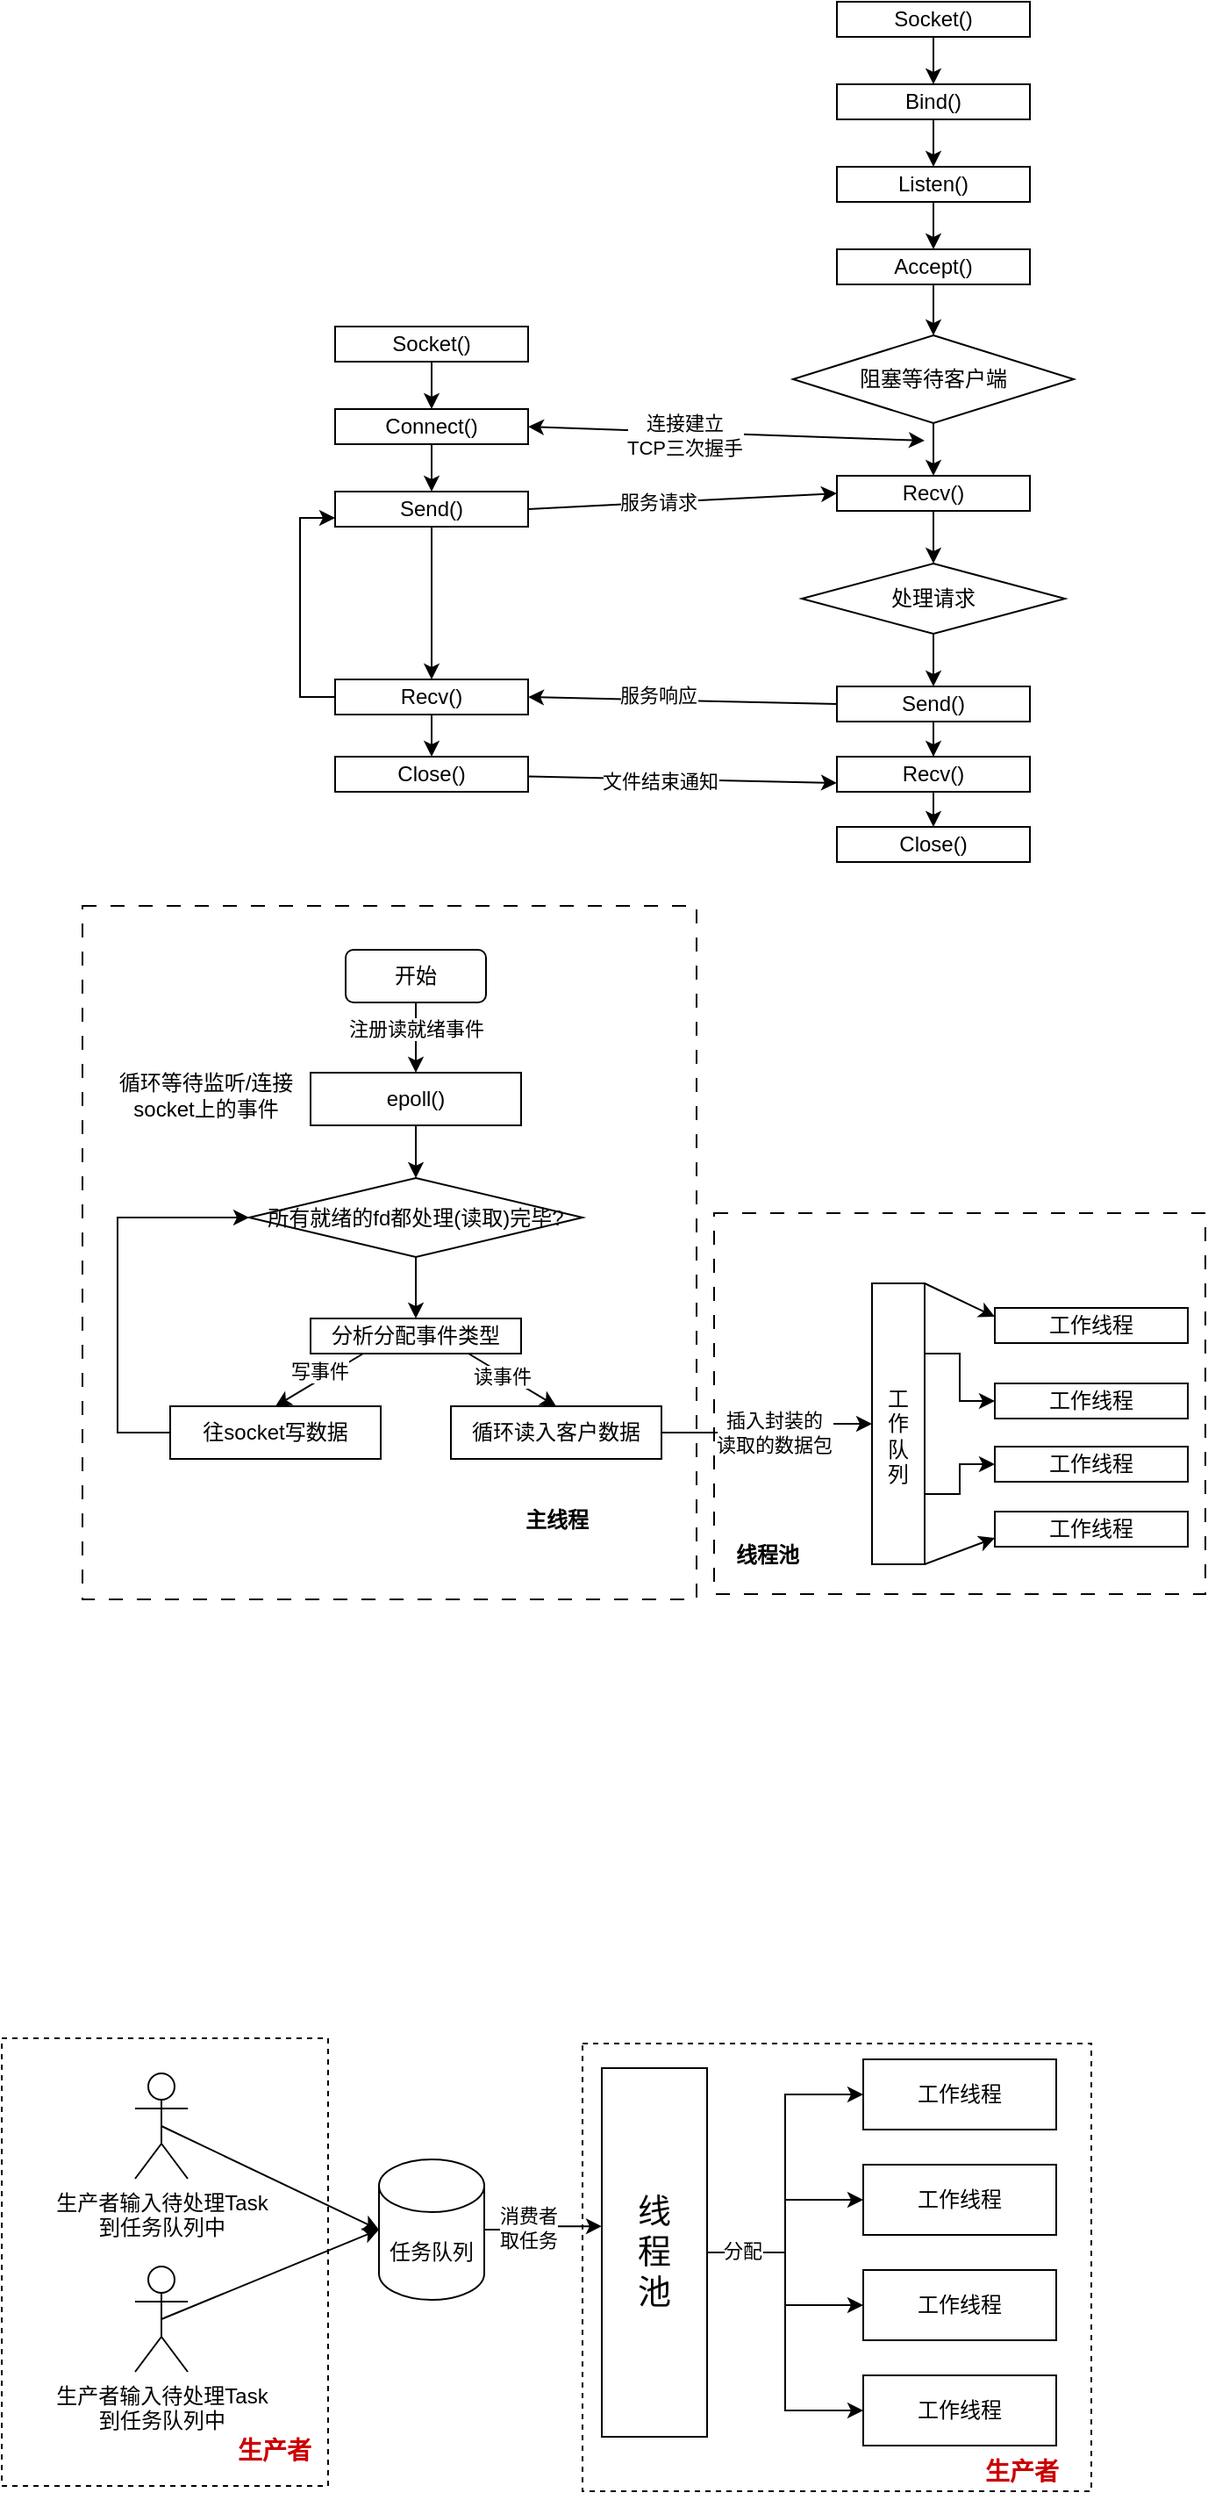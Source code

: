 <mxfile version="23.1.2" type="github">
  <diagram name="第 1 页" id="1_HqDCQ-dHmruRY8cEo1">
    <mxGraphModel dx="1042" dy="543" grid="1" gridSize="10" guides="1" tooltips="1" connect="1" arrows="1" fold="1" page="1" pageScale="1" pageWidth="827" pageHeight="1169" math="0" shadow="0">
      <root>
        <mxCell id="0" />
        <mxCell id="1" parent="0" />
        <mxCell id="-SEWYiFgOWvP7asbk5Ls-24" value="" style="rounded=0;whiteSpace=wrap;html=1;dashed=1;" vertex="1" parent="1">
          <mxGeometry x="355" y="1233" width="290" height="255" as="geometry" />
        </mxCell>
        <mxCell id="-SEWYiFgOWvP7asbk5Ls-22" value="" style="rounded=0;whiteSpace=wrap;html=1;dashed=1;" vertex="1" parent="1">
          <mxGeometry x="24" y="1230" width="186" height="255" as="geometry" />
        </mxCell>
        <mxCell id="m4xQPMhim5gjdKh0QAaY-30" value="" style="rounded=0;whiteSpace=wrap;html=1;dashed=1;dashPattern=8 8;" parent="1" vertex="1">
          <mxGeometry x="430" y="760" width="280" height="217" as="geometry" />
        </mxCell>
        <mxCell id="m4xQPMhim5gjdKh0QAaY-28" value="" style="rounded=0;whiteSpace=wrap;html=1;strokeColor=default;dashed=1;dashPattern=8 8;" parent="1" vertex="1">
          <mxGeometry x="70" y="585" width="350" height="395" as="geometry" />
        </mxCell>
        <mxCell id="DKz1Kuc2ZKXOYus95oos-3" value="" style="edgeStyle=orthogonalEdgeStyle;rounded=0;orthogonalLoop=1;jettySize=auto;html=1;" parent="1" source="DKz1Kuc2ZKXOYus95oos-1" target="DKz1Kuc2ZKXOYus95oos-2" edge="1">
          <mxGeometry relative="1" as="geometry" />
        </mxCell>
        <mxCell id="DKz1Kuc2ZKXOYus95oos-1" value="Socket()" style="rounded=0;whiteSpace=wrap;html=1;" parent="1" vertex="1">
          <mxGeometry x="500" y="70" width="110" height="20" as="geometry" />
        </mxCell>
        <mxCell id="DKz1Kuc2ZKXOYus95oos-5" value="" style="edgeStyle=orthogonalEdgeStyle;rounded=0;orthogonalLoop=1;jettySize=auto;html=1;" parent="1" source="DKz1Kuc2ZKXOYus95oos-2" target="DKz1Kuc2ZKXOYus95oos-4" edge="1">
          <mxGeometry relative="1" as="geometry" />
        </mxCell>
        <mxCell id="DKz1Kuc2ZKXOYus95oos-2" value="Bind()" style="rounded=0;whiteSpace=wrap;html=1;" parent="1" vertex="1">
          <mxGeometry x="500" y="117" width="110" height="20" as="geometry" />
        </mxCell>
        <mxCell id="DKz1Kuc2ZKXOYus95oos-7" value="" style="edgeStyle=orthogonalEdgeStyle;rounded=0;orthogonalLoop=1;jettySize=auto;html=1;" parent="1" source="DKz1Kuc2ZKXOYus95oos-4" target="DKz1Kuc2ZKXOYus95oos-6" edge="1">
          <mxGeometry relative="1" as="geometry" />
        </mxCell>
        <mxCell id="DKz1Kuc2ZKXOYus95oos-4" value="Listen()" style="rounded=0;whiteSpace=wrap;html=1;" parent="1" vertex="1">
          <mxGeometry x="500" y="164" width="110" height="20" as="geometry" />
        </mxCell>
        <mxCell id="DKz1Kuc2ZKXOYus95oos-9" value="" style="edgeStyle=orthogonalEdgeStyle;rounded=0;orthogonalLoop=1;jettySize=auto;html=1;" parent="1" source="DKz1Kuc2ZKXOYus95oos-6" target="DKz1Kuc2ZKXOYus95oos-8" edge="1">
          <mxGeometry relative="1" as="geometry" />
        </mxCell>
        <mxCell id="DKz1Kuc2ZKXOYus95oos-6" value="Accept()" style="rounded=0;whiteSpace=wrap;html=1;" parent="1" vertex="1">
          <mxGeometry x="500" y="211" width="110" height="20" as="geometry" />
        </mxCell>
        <mxCell id="DKz1Kuc2ZKXOYus95oos-11" value="" style="edgeStyle=orthogonalEdgeStyle;rounded=0;orthogonalLoop=1;jettySize=auto;html=1;" parent="1" source="DKz1Kuc2ZKXOYus95oos-8" target="DKz1Kuc2ZKXOYus95oos-10" edge="1">
          <mxGeometry relative="1" as="geometry" />
        </mxCell>
        <mxCell id="DKz1Kuc2ZKXOYus95oos-8" value="阻塞等待客户端" style="rhombus;whiteSpace=wrap;html=1;" parent="1" vertex="1">
          <mxGeometry x="475" y="260" width="160" height="50" as="geometry" />
        </mxCell>
        <mxCell id="DKz1Kuc2ZKXOYus95oos-17" value="" style="edgeStyle=orthogonalEdgeStyle;rounded=0;orthogonalLoop=1;jettySize=auto;html=1;" parent="1" source="DKz1Kuc2ZKXOYus95oos-10" target="DKz1Kuc2ZKXOYus95oos-16" edge="1">
          <mxGeometry relative="1" as="geometry" />
        </mxCell>
        <mxCell id="DKz1Kuc2ZKXOYus95oos-10" value="Recv()" style="whiteSpace=wrap;html=1;" parent="1" vertex="1">
          <mxGeometry x="500" y="340" width="110" height="20" as="geometry" />
        </mxCell>
        <mxCell id="DKz1Kuc2ZKXOYus95oos-22" style="edgeStyle=orthogonalEdgeStyle;rounded=0;orthogonalLoop=1;jettySize=auto;html=1;exitX=0.5;exitY=1;exitDx=0;exitDy=0;entryX=0.5;entryY=0;entryDx=0;entryDy=0;" parent="1" source="DKz1Kuc2ZKXOYus95oos-16" target="DKz1Kuc2ZKXOYus95oos-19" edge="1">
          <mxGeometry relative="1" as="geometry" />
        </mxCell>
        <mxCell id="DKz1Kuc2ZKXOYus95oos-16" value="处理请求" style="rhombus;whiteSpace=wrap;html=1;" parent="1" vertex="1">
          <mxGeometry x="480" y="390" width="150" height="40" as="geometry" />
        </mxCell>
        <mxCell id="DKz1Kuc2ZKXOYus95oos-18" value="" style="edgeStyle=orthogonalEdgeStyle;rounded=0;orthogonalLoop=1;jettySize=auto;html=1;" parent="1" source="DKz1Kuc2ZKXOYus95oos-19" target="DKz1Kuc2ZKXOYus95oos-20" edge="1">
          <mxGeometry relative="1" as="geometry" />
        </mxCell>
        <mxCell id="DKz1Kuc2ZKXOYus95oos-40" style="rounded=0;orthogonalLoop=1;jettySize=auto;html=1;exitX=0;exitY=0.5;exitDx=0;exitDy=0;entryX=1;entryY=0.5;entryDx=0;entryDy=0;" parent="1" source="DKz1Kuc2ZKXOYus95oos-19" target="DKz1Kuc2ZKXOYus95oos-30" edge="1">
          <mxGeometry relative="1" as="geometry" />
        </mxCell>
        <mxCell id="DKz1Kuc2ZKXOYus95oos-41" value="服务响应" style="edgeLabel;html=1;align=center;verticalAlign=middle;resizable=0;points=[];" parent="DKz1Kuc2ZKXOYus95oos-40" vertex="1" connectable="0">
          <mxGeometry x="0.157" y="-3" relative="1" as="geometry">
            <mxPoint as="offset" />
          </mxGeometry>
        </mxCell>
        <mxCell id="DKz1Kuc2ZKXOYus95oos-19" value="Send()" style="whiteSpace=wrap;html=1;" parent="1" vertex="1">
          <mxGeometry x="500" y="460" width="110" height="20" as="geometry" />
        </mxCell>
        <mxCell id="DKz1Kuc2ZKXOYus95oos-34" style="edgeStyle=orthogonalEdgeStyle;rounded=0;orthogonalLoop=1;jettySize=auto;html=1;exitX=0.5;exitY=1;exitDx=0;exitDy=0;entryX=0.5;entryY=0;entryDx=0;entryDy=0;" parent="1" source="DKz1Kuc2ZKXOYus95oos-20" target="DKz1Kuc2ZKXOYus95oos-33" edge="1">
          <mxGeometry relative="1" as="geometry" />
        </mxCell>
        <mxCell id="DKz1Kuc2ZKXOYus95oos-20" value="Recv()" style="whiteSpace=wrap;html=1;" parent="1" vertex="1">
          <mxGeometry x="500" y="500" width="110" height="20" as="geometry" />
        </mxCell>
        <mxCell id="DKz1Kuc2ZKXOYus95oos-23" value="" style="edgeStyle=orthogonalEdgeStyle;rounded=0;orthogonalLoop=1;jettySize=auto;html=1;" parent="1" source="DKz1Kuc2ZKXOYus95oos-24" target="DKz1Kuc2ZKXOYus95oos-26" edge="1">
          <mxGeometry relative="1" as="geometry" />
        </mxCell>
        <mxCell id="DKz1Kuc2ZKXOYus95oos-24" value="Socket()" style="rounded=0;whiteSpace=wrap;html=1;" parent="1" vertex="1">
          <mxGeometry x="214" y="255" width="110" height="20" as="geometry" />
        </mxCell>
        <mxCell id="DKz1Kuc2ZKXOYus95oos-25" value="" style="edgeStyle=orthogonalEdgeStyle;rounded=0;orthogonalLoop=1;jettySize=auto;html=1;" parent="1" source="DKz1Kuc2ZKXOYus95oos-26" target="DKz1Kuc2ZKXOYus95oos-28" edge="1">
          <mxGeometry relative="1" as="geometry" />
        </mxCell>
        <mxCell id="DKz1Kuc2ZKXOYus95oos-36" style="rounded=0;orthogonalLoop=1;jettySize=auto;html=1;exitX=1;exitY=0.5;exitDx=0;exitDy=0;startArrow=classic;startFill=1;" parent="1" source="DKz1Kuc2ZKXOYus95oos-26" edge="1">
          <mxGeometry relative="1" as="geometry">
            <mxPoint x="550" y="320" as="targetPoint" />
          </mxGeometry>
        </mxCell>
        <mxCell id="DKz1Kuc2ZKXOYus95oos-37" value="连接建立&lt;br&gt;TCP三次握手" style="edgeLabel;html=1;align=center;verticalAlign=middle;resizable=0;points=[];" parent="DKz1Kuc2ZKXOYus95oos-36" vertex="1" connectable="0">
          <mxGeometry x="-0.216" y="-2" relative="1" as="geometry">
            <mxPoint as="offset" />
          </mxGeometry>
        </mxCell>
        <mxCell id="DKz1Kuc2ZKXOYus95oos-26" value="Connect()" style="rounded=0;whiteSpace=wrap;html=1;" parent="1" vertex="1">
          <mxGeometry x="214" y="302" width="110" height="20" as="geometry" />
        </mxCell>
        <mxCell id="DKz1Kuc2ZKXOYus95oos-27" value="" style="edgeStyle=orthogonalEdgeStyle;rounded=0;orthogonalLoop=1;jettySize=auto;html=1;" parent="1" source="DKz1Kuc2ZKXOYus95oos-28" target="DKz1Kuc2ZKXOYus95oos-30" edge="1">
          <mxGeometry relative="1" as="geometry" />
        </mxCell>
        <mxCell id="DKz1Kuc2ZKXOYus95oos-38" style="rounded=0;orthogonalLoop=1;jettySize=auto;html=1;exitX=1;exitY=0.5;exitDx=0;exitDy=0;entryX=0;entryY=0.5;entryDx=0;entryDy=0;" parent="1" source="DKz1Kuc2ZKXOYus95oos-28" target="DKz1Kuc2ZKXOYus95oos-10" edge="1">
          <mxGeometry relative="1" as="geometry" />
        </mxCell>
        <mxCell id="DKz1Kuc2ZKXOYus95oos-39" value="服务请求" style="edgeLabel;html=1;align=center;verticalAlign=middle;resizable=0;points=[];" parent="DKz1Kuc2ZKXOYus95oos-38" vertex="1" connectable="0">
          <mxGeometry x="-0.165" relative="1" as="geometry">
            <mxPoint as="offset" />
          </mxGeometry>
        </mxCell>
        <mxCell id="DKz1Kuc2ZKXOYus95oos-28" value="Send()" style="rounded=0;whiteSpace=wrap;html=1;" parent="1" vertex="1">
          <mxGeometry x="214" y="349" width="110" height="20" as="geometry" />
        </mxCell>
        <mxCell id="DKz1Kuc2ZKXOYus95oos-29" value="" style="edgeStyle=orthogonalEdgeStyle;rounded=0;orthogonalLoop=1;jettySize=auto;html=1;entryX=0.5;entryY=0;entryDx=0;entryDy=0;" parent="1" source="DKz1Kuc2ZKXOYus95oos-30" target="DKz1Kuc2ZKXOYus95oos-31" edge="1">
          <mxGeometry relative="1" as="geometry">
            <mxPoint x="269" y="505" as="targetPoint" />
          </mxGeometry>
        </mxCell>
        <mxCell id="DKz1Kuc2ZKXOYus95oos-35" style="edgeStyle=orthogonalEdgeStyle;rounded=0;orthogonalLoop=1;jettySize=auto;html=1;exitX=0;exitY=0.5;exitDx=0;exitDy=0;entryX=0;entryY=0.75;entryDx=0;entryDy=0;" parent="1" source="DKz1Kuc2ZKXOYus95oos-30" target="DKz1Kuc2ZKXOYus95oos-28" edge="1">
          <mxGeometry relative="1" as="geometry" />
        </mxCell>
        <mxCell id="DKz1Kuc2ZKXOYus95oos-30" value="Recv()" style="rounded=0;whiteSpace=wrap;html=1;" parent="1" vertex="1">
          <mxGeometry x="214" y="456" width="110" height="20" as="geometry" />
        </mxCell>
        <mxCell id="DKz1Kuc2ZKXOYus95oos-42" style="rounded=0;orthogonalLoop=1;jettySize=auto;html=1;entryX=0;entryY=0.75;entryDx=0;entryDy=0;" parent="1" source="DKz1Kuc2ZKXOYus95oos-31" target="DKz1Kuc2ZKXOYus95oos-20" edge="1">
          <mxGeometry relative="1" as="geometry" />
        </mxCell>
        <mxCell id="DKz1Kuc2ZKXOYus95oos-43" value="文件结束通知" style="edgeLabel;html=1;align=center;verticalAlign=middle;resizable=0;points=[];" parent="DKz1Kuc2ZKXOYus95oos-42" vertex="1" connectable="0">
          <mxGeometry x="-0.156" y="-1" relative="1" as="geometry">
            <mxPoint as="offset" />
          </mxGeometry>
        </mxCell>
        <mxCell id="DKz1Kuc2ZKXOYus95oos-31" value="Close()" style="rounded=0;whiteSpace=wrap;html=1;" parent="1" vertex="1">
          <mxGeometry x="214" y="500" width="110" height="20" as="geometry" />
        </mxCell>
        <mxCell id="DKz1Kuc2ZKXOYus95oos-33" value="Close()" style="rounded=0;whiteSpace=wrap;html=1;" parent="1" vertex="1">
          <mxGeometry x="500" y="540" width="110" height="20" as="geometry" />
        </mxCell>
        <mxCell id="m4xQPMhim5gjdKh0QAaY-1" value="" style="edgeStyle=orthogonalEdgeStyle;rounded=0;orthogonalLoop=1;jettySize=auto;html=1;" parent="1" source="DKz1Kuc2ZKXOYus95oos-44" target="DKz1Kuc2ZKXOYus95oos-45" edge="1">
          <mxGeometry relative="1" as="geometry" />
        </mxCell>
        <mxCell id="m4xQPMhim5gjdKh0QAaY-2" value="注册读就绪事件" style="edgeLabel;html=1;align=center;verticalAlign=middle;resizable=0;points=[];" parent="m4xQPMhim5gjdKh0QAaY-1" vertex="1" connectable="0">
          <mxGeometry x="-0.24" relative="1" as="geometry">
            <mxPoint as="offset" />
          </mxGeometry>
        </mxCell>
        <mxCell id="DKz1Kuc2ZKXOYus95oos-44" value="开始" style="rounded=1;whiteSpace=wrap;html=1;" parent="1" vertex="1">
          <mxGeometry x="220" y="610" width="80" height="30" as="geometry" />
        </mxCell>
        <mxCell id="m4xQPMhim5gjdKh0QAaY-5" value="" style="edgeStyle=orthogonalEdgeStyle;rounded=0;orthogonalLoop=1;jettySize=auto;html=1;" parent="1" source="DKz1Kuc2ZKXOYus95oos-45" target="m4xQPMhim5gjdKh0QAaY-4" edge="1">
          <mxGeometry relative="1" as="geometry" />
        </mxCell>
        <mxCell id="DKz1Kuc2ZKXOYus95oos-45" value="epoll()" style="rounded=0;whiteSpace=wrap;html=1;" parent="1" vertex="1">
          <mxGeometry x="200" y="680" width="120" height="30" as="geometry" />
        </mxCell>
        <mxCell id="m4xQPMhim5gjdKh0QAaY-3" value="循环等待监听/连接&lt;br&gt;socket上的事件" style="text;html=1;align=center;verticalAlign=middle;resizable=0;points=[];autosize=1;strokeColor=none;fillColor=none;" parent="1" vertex="1">
          <mxGeometry x="80" y="673" width="120" height="40" as="geometry" />
        </mxCell>
        <mxCell id="m4xQPMhim5gjdKh0QAaY-7" value="" style="edgeStyle=orthogonalEdgeStyle;rounded=0;orthogonalLoop=1;jettySize=auto;html=1;" parent="1" source="m4xQPMhim5gjdKh0QAaY-4" target="m4xQPMhim5gjdKh0QAaY-6" edge="1">
          <mxGeometry relative="1" as="geometry" />
        </mxCell>
        <mxCell id="m4xQPMhim5gjdKh0QAaY-4" value="所有就绪的fd都处理(读取)完毕?" style="rhombus;whiteSpace=wrap;html=1;rounded=0;" parent="1" vertex="1">
          <mxGeometry x="165" y="740" width="190" height="45" as="geometry" />
        </mxCell>
        <mxCell id="m4xQPMhim5gjdKh0QAaY-11" style="rounded=0;orthogonalLoop=1;jettySize=auto;html=1;exitX=0.25;exitY=1;exitDx=0;exitDy=0;entryX=0.5;entryY=0;entryDx=0;entryDy=0;" parent="1" source="m4xQPMhim5gjdKh0QAaY-6" target="m4xQPMhim5gjdKh0QAaY-8" edge="1">
          <mxGeometry relative="1" as="geometry" />
        </mxCell>
        <mxCell id="m4xQPMhim5gjdKh0QAaY-13" value="写事件" style="edgeLabel;html=1;align=center;verticalAlign=middle;resizable=0;points=[];" parent="m4xQPMhim5gjdKh0QAaY-11" vertex="1" connectable="0">
          <mxGeometry x="-0.132" y="-4" relative="1" as="geometry">
            <mxPoint x="-1" as="offset" />
          </mxGeometry>
        </mxCell>
        <mxCell id="m4xQPMhim5gjdKh0QAaY-12" style="rounded=0;orthogonalLoop=1;jettySize=auto;html=1;exitX=0.75;exitY=1;exitDx=0;exitDy=0;entryX=0.5;entryY=0;entryDx=0;entryDy=0;" parent="1" source="m4xQPMhim5gjdKh0QAaY-6" target="m4xQPMhim5gjdKh0QAaY-9" edge="1">
          <mxGeometry relative="1" as="geometry" />
        </mxCell>
        <mxCell id="m4xQPMhim5gjdKh0QAaY-14" value="读事件" style="edgeLabel;html=1;align=center;verticalAlign=middle;resizable=0;points=[];" parent="m4xQPMhim5gjdKh0QAaY-12" vertex="1" connectable="0">
          <mxGeometry x="-0.226" y="-1" relative="1" as="geometry">
            <mxPoint as="offset" />
          </mxGeometry>
        </mxCell>
        <mxCell id="m4xQPMhim5gjdKh0QAaY-6" value="分析分配事件类型" style="whiteSpace=wrap;html=1;rounded=0;" parent="1" vertex="1">
          <mxGeometry x="200" y="820" width="120" height="20" as="geometry" />
        </mxCell>
        <mxCell id="m4xQPMhim5gjdKh0QAaY-10" style="edgeStyle=orthogonalEdgeStyle;rounded=0;orthogonalLoop=1;jettySize=auto;html=1;entryX=0;entryY=0.5;entryDx=0;entryDy=0;" parent="1" source="m4xQPMhim5gjdKh0QAaY-8" target="m4xQPMhim5gjdKh0QAaY-4" edge="1">
          <mxGeometry relative="1" as="geometry">
            <Array as="points">
              <mxPoint x="90" y="885" />
              <mxPoint x="90" y="763" />
            </Array>
          </mxGeometry>
        </mxCell>
        <mxCell id="m4xQPMhim5gjdKh0QAaY-8" value="往socket写数据" style="rounded=0;whiteSpace=wrap;html=1;" parent="1" vertex="1">
          <mxGeometry x="120" y="870" width="120" height="30" as="geometry" />
        </mxCell>
        <mxCell id="m4xQPMhim5gjdKh0QAaY-16" value="" style="edgeStyle=orthogonalEdgeStyle;rounded=0;orthogonalLoop=1;jettySize=auto;html=1;" parent="1" source="m4xQPMhim5gjdKh0QAaY-9" target="m4xQPMhim5gjdKh0QAaY-15" edge="1">
          <mxGeometry relative="1" as="geometry" />
        </mxCell>
        <mxCell id="m4xQPMhim5gjdKh0QAaY-17" value="插入封装的&lt;br&gt;读取的数据包" style="edgeLabel;html=1;align=center;verticalAlign=middle;resizable=0;points=[];" parent="m4xQPMhim5gjdKh0QAaY-16" vertex="1" connectable="0">
          <mxGeometry x="-0.222" y="1" relative="1" as="geometry">
            <mxPoint x="15" y="1" as="offset" />
          </mxGeometry>
        </mxCell>
        <mxCell id="m4xQPMhim5gjdKh0QAaY-9" value="循环读入客户数据" style="rounded=0;whiteSpace=wrap;html=1;" parent="1" vertex="1">
          <mxGeometry x="280" y="870" width="120" height="30" as="geometry" />
        </mxCell>
        <mxCell id="m4xQPMhim5gjdKh0QAaY-20" style="edgeStyle=orthogonalEdgeStyle;rounded=0;orthogonalLoop=1;jettySize=auto;html=1;exitX=1;exitY=0.25;exitDx=0;exitDy=0;entryX=0;entryY=0.5;entryDx=0;entryDy=0;" parent="1" source="m4xQPMhim5gjdKh0QAaY-15" target="m4xQPMhim5gjdKh0QAaY-18" edge="1">
          <mxGeometry relative="1" as="geometry" />
        </mxCell>
        <mxCell id="m4xQPMhim5gjdKh0QAaY-21" style="edgeStyle=orthogonalEdgeStyle;rounded=0;orthogonalLoop=1;jettySize=auto;html=1;exitX=1;exitY=0.75;exitDx=0;exitDy=0;entryX=0;entryY=0.5;entryDx=0;entryDy=0;" parent="1" source="m4xQPMhim5gjdKh0QAaY-15" target="m4xQPMhim5gjdKh0QAaY-19" edge="1">
          <mxGeometry relative="1" as="geometry" />
        </mxCell>
        <mxCell id="m4xQPMhim5gjdKh0QAaY-26" style="rounded=0;orthogonalLoop=1;jettySize=auto;html=1;exitX=1;exitY=1;exitDx=0;exitDy=0;entryX=0;entryY=0.75;entryDx=0;entryDy=0;" parent="1" source="m4xQPMhim5gjdKh0QAaY-15" target="m4xQPMhim5gjdKh0QAaY-24" edge="1">
          <mxGeometry relative="1" as="geometry" />
        </mxCell>
        <mxCell id="m4xQPMhim5gjdKh0QAaY-27" style="rounded=0;orthogonalLoop=1;jettySize=auto;html=1;exitX=1;exitY=0;exitDx=0;exitDy=0;entryX=0;entryY=0.25;entryDx=0;entryDy=0;" parent="1" source="m4xQPMhim5gjdKh0QAaY-15" target="m4xQPMhim5gjdKh0QAaY-23" edge="1">
          <mxGeometry relative="1" as="geometry" />
        </mxCell>
        <mxCell id="m4xQPMhim5gjdKh0QAaY-15" value="&lt;br&gt;工&lt;br&gt;作&lt;br&gt;队&lt;br&gt;列&lt;br&gt;" style="rounded=0;whiteSpace=wrap;html=1;" parent="1" vertex="1">
          <mxGeometry x="520" y="800" width="30" height="160" as="geometry" />
        </mxCell>
        <mxCell id="m4xQPMhim5gjdKh0QAaY-18" value="工作线程" style="whiteSpace=wrap;html=1;" parent="1" vertex="1">
          <mxGeometry x="590" y="857" width="110" height="20" as="geometry" />
        </mxCell>
        <mxCell id="m4xQPMhim5gjdKh0QAaY-19" value="工作线程" style="rounded=0;whiteSpace=wrap;html=1;" parent="1" vertex="1">
          <mxGeometry x="590" y="893" width="110" height="20" as="geometry" />
        </mxCell>
        <mxCell id="m4xQPMhim5gjdKh0QAaY-23" value="工作线程" style="whiteSpace=wrap;html=1;" parent="1" vertex="1">
          <mxGeometry x="590" y="814" width="110" height="20" as="geometry" />
        </mxCell>
        <mxCell id="m4xQPMhim5gjdKh0QAaY-24" value="工作线程" style="rounded=0;whiteSpace=wrap;html=1;" parent="1" vertex="1">
          <mxGeometry x="590" y="930" width="110" height="20" as="geometry" />
        </mxCell>
        <mxCell id="m4xQPMhim5gjdKh0QAaY-29" value="&lt;b&gt;主线程&lt;/b&gt;" style="text;html=1;align=center;verticalAlign=middle;resizable=0;points=[];autosize=1;strokeColor=none;fillColor=none;" parent="1" vertex="1">
          <mxGeometry x="310" y="920" width="60" height="30" as="geometry" />
        </mxCell>
        <mxCell id="m4xQPMhim5gjdKh0QAaY-31" value="&lt;b&gt;线程池&lt;/b&gt;" style="text;html=1;align=center;verticalAlign=middle;resizable=0;points=[];autosize=1;strokeColor=none;fillColor=none;" parent="1" vertex="1">
          <mxGeometry x="430" y="940" width="60" height="30" as="geometry" />
        </mxCell>
        <mxCell id="-SEWYiFgOWvP7asbk5Ls-1" value="任务队列" style="shape=cylinder3;whiteSpace=wrap;html=1;boundedLbl=1;backgroundOutline=1;size=15;" vertex="1" parent="1">
          <mxGeometry x="239" y="1299" width="60" height="80" as="geometry" />
        </mxCell>
        <mxCell id="-SEWYiFgOWvP7asbk5Ls-2" value="生产者输入待处理Task&lt;br&gt;到任务队列中" style="shape=umlActor;verticalLabelPosition=bottom;verticalAlign=top;html=1;outlineConnect=0;" vertex="1" parent="1">
          <mxGeometry x="100" y="1250" width="30" height="60" as="geometry" />
        </mxCell>
        <mxCell id="-SEWYiFgOWvP7asbk5Ls-5" value="生产者输入待处理Task&lt;br&gt;到任务队列中" style="shape=umlActor;verticalLabelPosition=bottom;verticalAlign=top;html=1;outlineConnect=0;" vertex="1" parent="1">
          <mxGeometry x="100" y="1360" width="30" height="60" as="geometry" />
        </mxCell>
        <mxCell id="-SEWYiFgOWvP7asbk5Ls-8" style="rounded=0;orthogonalLoop=1;jettySize=auto;html=1;exitX=0.5;exitY=0.5;exitDx=0;exitDy=0;exitPerimeter=0;entryX=0;entryY=0.5;entryDx=0;entryDy=0;entryPerimeter=0;" edge="1" parent="1" source="-SEWYiFgOWvP7asbk5Ls-2" target="-SEWYiFgOWvP7asbk5Ls-1">
          <mxGeometry relative="1" as="geometry" />
        </mxCell>
        <mxCell id="-SEWYiFgOWvP7asbk5Ls-9" style="rounded=0;orthogonalLoop=1;jettySize=auto;html=1;exitX=0.5;exitY=0.5;exitDx=0;exitDy=0;exitPerimeter=0;entryX=0;entryY=0.5;entryDx=0;entryDy=0;entryPerimeter=0;" edge="1" parent="1" source="-SEWYiFgOWvP7asbk5Ls-5" target="-SEWYiFgOWvP7asbk5Ls-1">
          <mxGeometry relative="1" as="geometry" />
        </mxCell>
        <mxCell id="-SEWYiFgOWvP7asbk5Ls-17" style="edgeStyle=orthogonalEdgeStyle;rounded=0;orthogonalLoop=1;jettySize=auto;html=1;exitX=1;exitY=0.5;exitDx=0;exitDy=0;entryX=0;entryY=0.5;entryDx=0;entryDy=0;" edge="1" parent="1" source="-SEWYiFgOWvP7asbk5Ls-10" target="-SEWYiFgOWvP7asbk5Ls-11">
          <mxGeometry relative="1" as="geometry" />
        </mxCell>
        <mxCell id="-SEWYiFgOWvP7asbk5Ls-18" style="edgeStyle=orthogonalEdgeStyle;rounded=0;orthogonalLoop=1;jettySize=auto;html=1;exitX=1;exitY=0.5;exitDx=0;exitDy=0;entryX=0;entryY=0.5;entryDx=0;entryDy=0;" edge="1" parent="1" source="-SEWYiFgOWvP7asbk5Ls-10" target="-SEWYiFgOWvP7asbk5Ls-12">
          <mxGeometry relative="1" as="geometry" />
        </mxCell>
        <mxCell id="-SEWYiFgOWvP7asbk5Ls-19" style="edgeStyle=orthogonalEdgeStyle;rounded=0;orthogonalLoop=1;jettySize=auto;html=1;exitX=1;exitY=0.5;exitDx=0;exitDy=0;entryX=0;entryY=0.5;entryDx=0;entryDy=0;" edge="1" parent="1" source="-SEWYiFgOWvP7asbk5Ls-10" target="-SEWYiFgOWvP7asbk5Ls-13">
          <mxGeometry relative="1" as="geometry" />
        </mxCell>
        <mxCell id="-SEWYiFgOWvP7asbk5Ls-20" style="edgeStyle=orthogonalEdgeStyle;rounded=0;orthogonalLoop=1;jettySize=auto;html=1;exitX=1;exitY=0.5;exitDx=0;exitDy=0;entryX=0;entryY=0.5;entryDx=0;entryDy=0;" edge="1" parent="1" source="-SEWYiFgOWvP7asbk5Ls-10" target="-SEWYiFgOWvP7asbk5Ls-14">
          <mxGeometry relative="1" as="geometry" />
        </mxCell>
        <mxCell id="-SEWYiFgOWvP7asbk5Ls-21" value="分配" style="edgeLabel;html=1;align=center;verticalAlign=middle;resizable=0;points=[];" vertex="1" connectable="0" parent="-SEWYiFgOWvP7asbk5Ls-20">
          <mxGeometry x="-0.779" y="1" relative="1" as="geometry">
            <mxPoint as="offset" />
          </mxGeometry>
        </mxCell>
        <mxCell id="-SEWYiFgOWvP7asbk5Ls-10" value="&lt;font style=&quot;font-size: 19px;&quot;&gt;线&lt;br&gt;程&lt;br&gt;池&lt;/font&gt;" style="rounded=0;whiteSpace=wrap;html=1;" vertex="1" parent="1">
          <mxGeometry x="366" y="1247" width="60" height="210" as="geometry" />
        </mxCell>
        <mxCell id="-SEWYiFgOWvP7asbk5Ls-11" value="工作线程" style="rounded=0;whiteSpace=wrap;html=1;" vertex="1" parent="1">
          <mxGeometry x="515" y="1242" width="110" height="40" as="geometry" />
        </mxCell>
        <mxCell id="-SEWYiFgOWvP7asbk5Ls-12" value="工作线程" style="rounded=0;whiteSpace=wrap;html=1;" vertex="1" parent="1">
          <mxGeometry x="515" y="1302" width="110" height="40" as="geometry" />
        </mxCell>
        <mxCell id="-SEWYiFgOWvP7asbk5Ls-13" value="工作线程" style="rounded=0;whiteSpace=wrap;html=1;" vertex="1" parent="1">
          <mxGeometry x="515" y="1362" width="110" height="40" as="geometry" />
        </mxCell>
        <mxCell id="-SEWYiFgOWvP7asbk5Ls-14" value="工作线程" style="rounded=0;whiteSpace=wrap;html=1;" vertex="1" parent="1">
          <mxGeometry x="515" y="1422" width="110" height="40" as="geometry" />
        </mxCell>
        <mxCell id="-SEWYiFgOWvP7asbk5Ls-15" style="edgeStyle=orthogonalEdgeStyle;rounded=0;orthogonalLoop=1;jettySize=auto;html=1;exitX=1;exitY=0.5;exitDx=0;exitDy=0;exitPerimeter=0;entryX=0;entryY=0.429;entryDx=0;entryDy=0;entryPerimeter=0;" edge="1" parent="1" source="-SEWYiFgOWvP7asbk5Ls-1" target="-SEWYiFgOWvP7asbk5Ls-10">
          <mxGeometry relative="1" as="geometry" />
        </mxCell>
        <mxCell id="-SEWYiFgOWvP7asbk5Ls-16" value="消费者&lt;br&gt;取任务" style="edgeLabel;html=1;align=center;verticalAlign=middle;resizable=0;points=[];" vertex="1" connectable="0" parent="-SEWYiFgOWvP7asbk5Ls-15">
          <mxGeometry x="-0.108" y="1" relative="1" as="geometry">
            <mxPoint x="-6" as="offset" />
          </mxGeometry>
        </mxCell>
        <mxCell id="-SEWYiFgOWvP7asbk5Ls-23" value="&lt;font color=&quot;#cc0000&quot; style=&quot;font-size: 14px;&quot;&gt;&lt;b&gt;生产者&lt;/b&gt;&lt;/font&gt;" style="text;html=1;align=center;verticalAlign=middle;resizable=0;points=[];autosize=1;strokeColor=none;fillColor=none;" vertex="1" parent="1">
          <mxGeometry x="144" y="1450" width="70" height="30" as="geometry" />
        </mxCell>
        <mxCell id="-SEWYiFgOWvP7asbk5Ls-25" value="&lt;font color=&quot;#cc0000&quot; style=&quot;font-size: 14px;&quot;&gt;&lt;b&gt;生产者&lt;/b&gt;&lt;/font&gt;" style="text;html=1;align=center;verticalAlign=middle;resizable=0;points=[];autosize=1;strokeColor=none;fillColor=none;" vertex="1" parent="1">
          <mxGeometry x="570" y="1462" width="70" height="30" as="geometry" />
        </mxCell>
      </root>
    </mxGraphModel>
  </diagram>
</mxfile>

